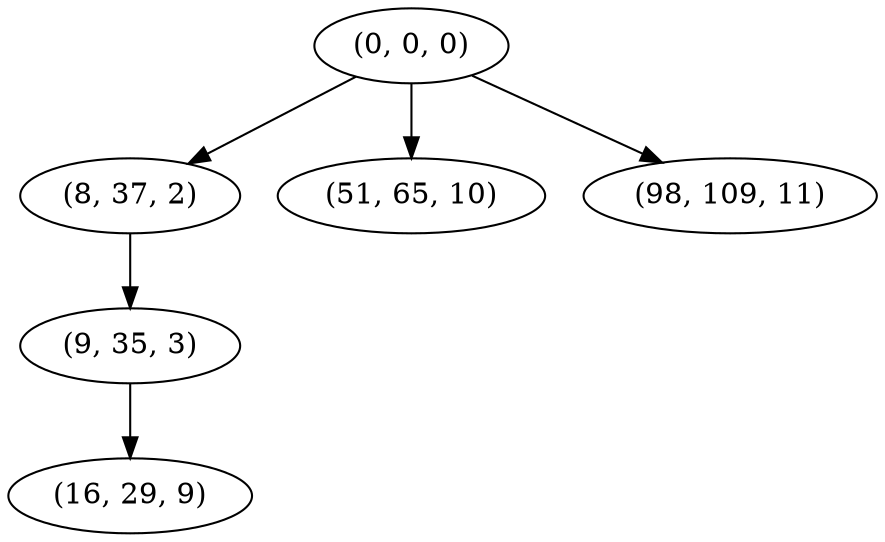 digraph tree {
    "(0, 0, 0)";
    "(8, 37, 2)";
    "(9, 35, 3)";
    "(16, 29, 9)";
    "(51, 65, 10)";
    "(98, 109, 11)";
    "(0, 0, 0)" -> "(8, 37, 2)";
    "(0, 0, 0)" -> "(51, 65, 10)";
    "(0, 0, 0)" -> "(98, 109, 11)";
    "(8, 37, 2)" -> "(9, 35, 3)";
    "(9, 35, 3)" -> "(16, 29, 9)";
}
